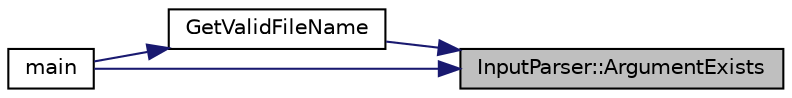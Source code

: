 digraph "InputParser::ArgumentExists"
{
 // LATEX_PDF_SIZE
  edge [fontname="Helvetica",fontsize="10",labelfontname="Helvetica",labelfontsize="10"];
  node [fontname="Helvetica",fontsize="10",shape=record];
  rankdir="RL";
  Node1 [label="InputParser::ArgumentExists",height=0.2,width=0.4,color="black", fillcolor="grey75", style="filled", fontcolor="black",tooltip=" "];
  Node1 -> Node2 [dir="back",color="midnightblue",fontsize="10",style="solid",fontname="Helvetica"];
  Node2 [label="GetValidFileName",height=0.2,width=0.4,color="black", fillcolor="white", style="filled",URL="$_de_tree_backend_8cxx.html#a462c410533f3eae590a527f5078412cc",tooltip=" "];
  Node2 -> Node3 [dir="back",color="midnightblue",fontsize="10",style="solid",fontname="Helvetica"];
  Node3 [label="main",height=0.2,width=0.4,color="black", fillcolor="white", style="filled",URL="$_de_tree_backend_8cxx.html#a3c04138a5bfe5d72780bb7e82a18e627",tooltip=" "];
  Node1 -> Node3 [dir="back",color="midnightblue",fontsize="10",style="solid",fontname="Helvetica"];
}
